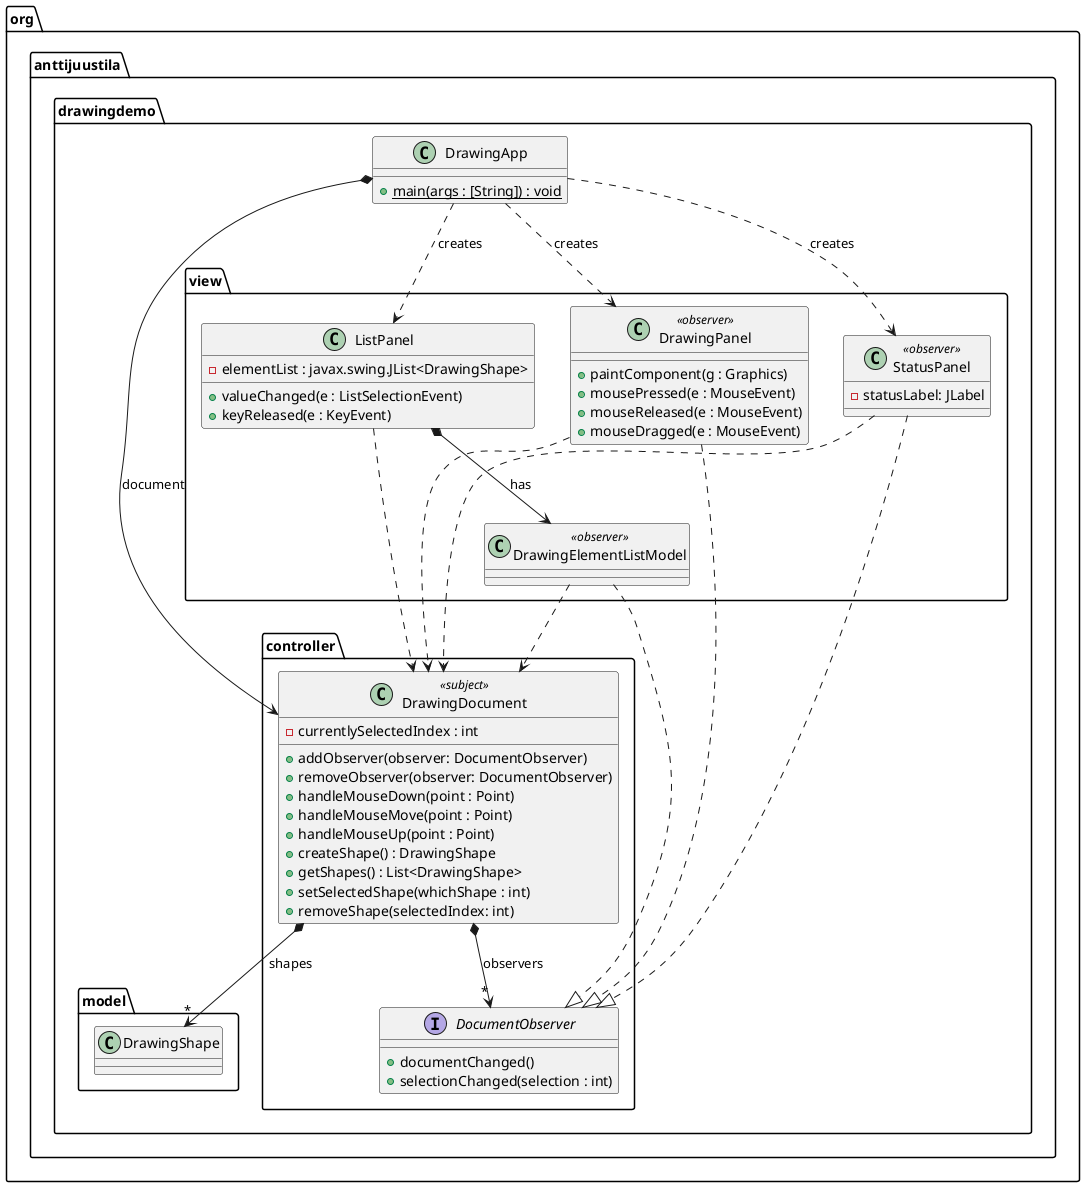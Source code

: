 @startuml
skinparam groupInheritance 1
top to bottom direction

package org.anttijuustila.drawingdemo {

	class DrawingApp {
		+ {static} main(args : [String]) : void
	}

	DrawingApp *--> controller.DrawingDocument : document
	DrawingApp ..> view.ListPanel : creates
	DrawingApp ..> view.DrawingPanel : creates
	DrawingApp ..> view.StatusPanel : creates

	package controller {
		class DrawingDocument <<subject>>  {
			- currentlySelectedIndex : int 
			+ addObserver(observer: DocumentObserver)
			+ removeObserver(observer: DocumentObserver)
			+ handleMouseDown(point : Point)
			+ handleMouseMove(point : Point) 
			+ handleMouseUp(point : Point)
			+ createShape() : DrawingShape
			+ getShapes() : List<DrawingShape>
			+ setSelectedShape(whichShape : int)
			+ removeShape(selectedIndex: int)
		}
		interface DocumentObserver {
			+ documentChanged()
			+ selectionChanged(selection : int)
		}
		DrawingDocument *--> "*" DocumentObserver : observers
		DrawingDocument *--> "*" org.anttijuustila.drawingdemo.model.DrawingShape : shapes
	}

	package model {
		class DrawingShape
	}

	package view {
		class ListPanel {
			- elementList : javax.swing.JList<DrawingShape>
			+ valueChanged(e : ListSelectionEvent)
			+ keyReleased(e : KeyEvent) 
		}
		ListPanel ..> DrawingDocument
		class DrawingPanel  <<observer>> {
			+ paintComponent(g : Graphics)
			+ mousePressed(e : MouseEvent)
			+ mouseReleased(e : MouseEvent)
			+ mouseDragged(e : MouseEvent)
		}
		DrawingPanel ..|> DocumentObserver
		DrawingPanel ..> DrawingDocument
		class DrawingElementListModel <<observer>>
		ListPanel *--> DrawingElementListModel : has
		DrawingElementListModel ..> org.anttijuustila.drawingdemo.controller.DrawingDocument
		DrawingElementListModel ..|> DocumentObserver
		class StatusPanel <<observer>> {
			- statusLabel: JLabel
		}
		StatusPanel ..|> DocumentObserver
		StatusPanel ..> DrawingDocument
	}

}
@enduml